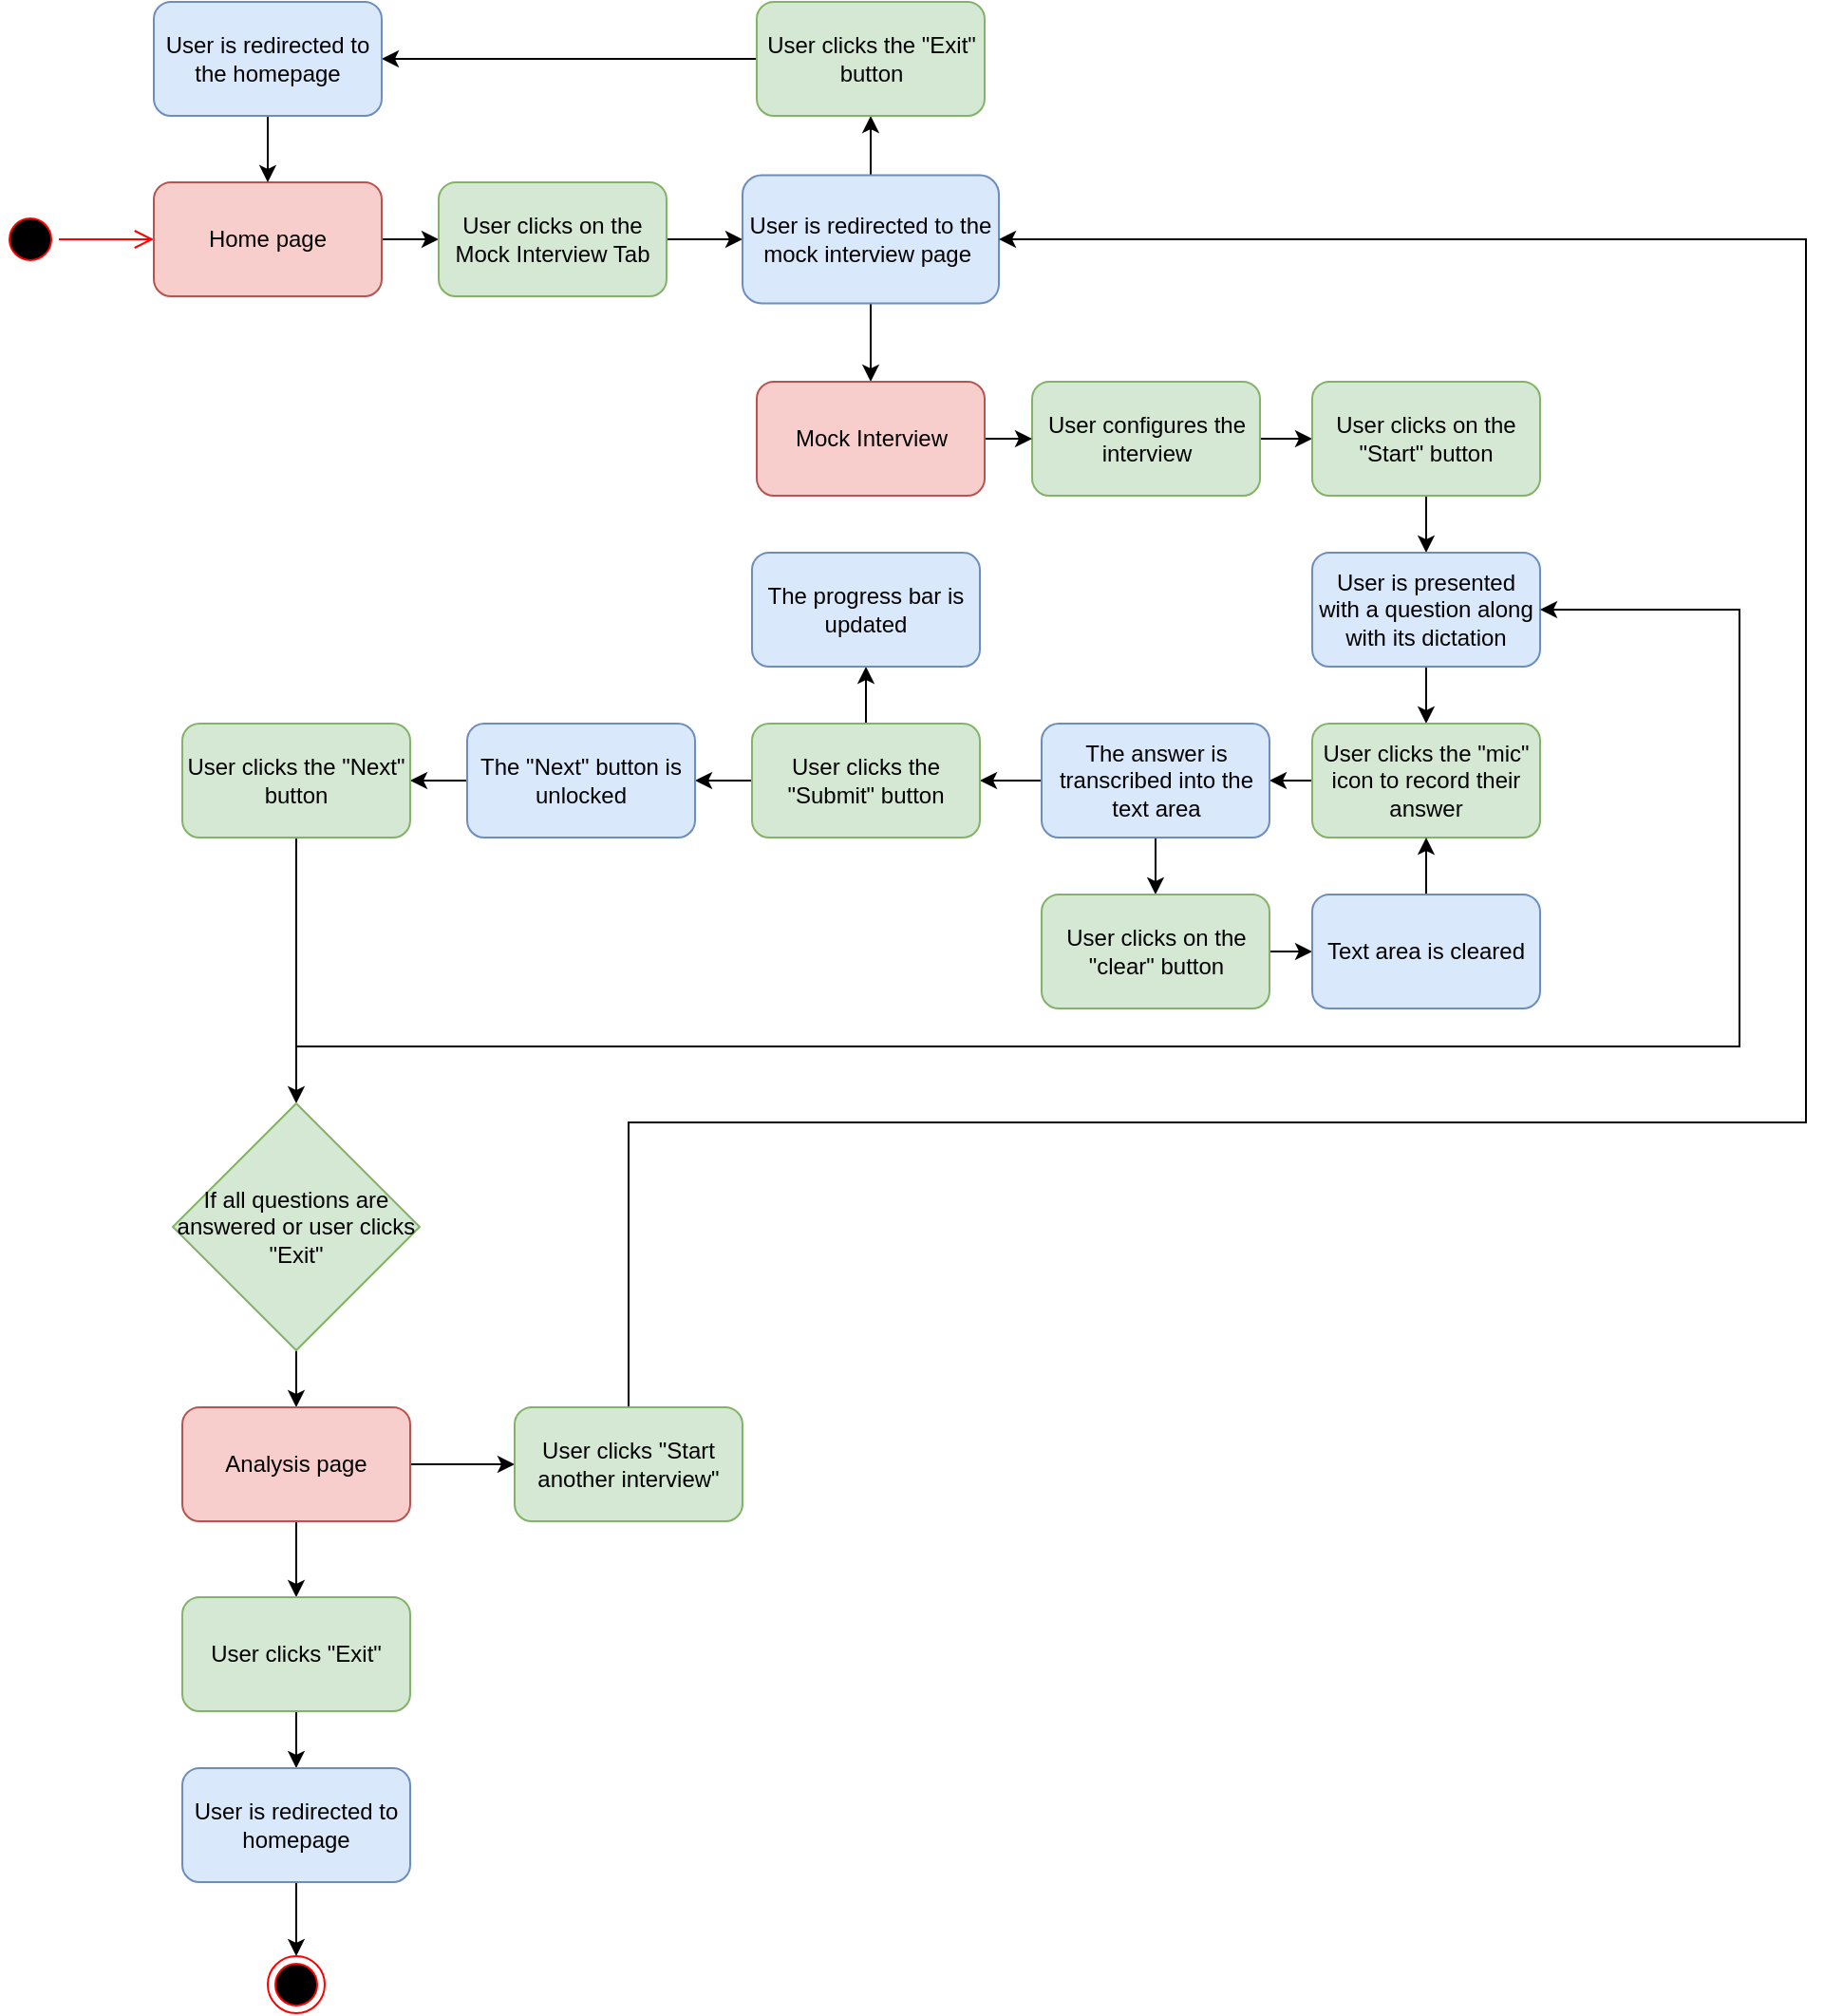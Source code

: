 <mxfile version="20.8.16" type="github">
  <diagram name="Page-1" id="x9zu-CrZsG_Vtn2YsHnC">
    <mxGraphModel dx="1677" dy="1107" grid="1" gridSize="10" guides="1" tooltips="1" connect="1" arrows="1" fold="1" page="1" pageScale="1" pageWidth="850" pageHeight="1100" math="0" shadow="0">
      <root>
        <mxCell id="0" />
        <mxCell id="1" parent="0" />
        <mxCell id="DqzweCVF3HqPzRRasIrE-1" value="" style="ellipse;html=1;shape=startState;fillColor=#000000;strokeColor=#ff0000;" vertex="1" parent="1">
          <mxGeometry x="50" y="640" width="30" height="30" as="geometry" />
        </mxCell>
        <mxCell id="DqzweCVF3HqPzRRasIrE-2" value="" style="edgeStyle=orthogonalEdgeStyle;html=1;verticalAlign=bottom;endArrow=open;endSize=8;strokeColor=#ff0000;rounded=0;" edge="1" source="DqzweCVF3HqPzRRasIrE-1" parent="1">
          <mxGeometry relative="1" as="geometry">
            <mxPoint x="130" y="655" as="targetPoint" />
          </mxGeometry>
        </mxCell>
        <mxCell id="DqzweCVF3HqPzRRasIrE-7" style="edgeStyle=orthogonalEdgeStyle;rounded=0;orthogonalLoop=1;jettySize=auto;html=1;entryX=0;entryY=0.5;entryDx=0;entryDy=0;" edge="1" parent="1" source="DqzweCVF3HqPzRRasIrE-5" target="DqzweCVF3HqPzRRasIrE-6">
          <mxGeometry relative="1" as="geometry" />
        </mxCell>
        <mxCell id="DqzweCVF3HqPzRRasIrE-5" value="Home page" style="rounded=1;whiteSpace=wrap;html=1;fillColor=#f8cecc;strokeColor=#b85450;" vertex="1" parent="1">
          <mxGeometry x="130" y="625" width="120" height="60" as="geometry" />
        </mxCell>
        <mxCell id="DqzweCVF3HqPzRRasIrE-8" style="edgeStyle=orthogonalEdgeStyle;rounded=0;orthogonalLoop=1;jettySize=auto;html=1;entryX=0;entryY=0.5;entryDx=0;entryDy=0;" edge="1" parent="1" source="DqzweCVF3HqPzRRasIrE-6" target="DqzweCVF3HqPzRRasIrE-10">
          <mxGeometry relative="1" as="geometry">
            <mxPoint x="500" y="655" as="targetPoint" />
          </mxGeometry>
        </mxCell>
        <mxCell id="DqzweCVF3HqPzRRasIrE-6" value="User clicks on the Mock Interview Tab" style="whiteSpace=wrap;html=1;fillColor=#d5e8d4;strokeColor=#82b366;rounded=1;" vertex="1" parent="1">
          <mxGeometry x="280" y="625" width="120" height="60" as="geometry" />
        </mxCell>
        <mxCell id="DqzweCVF3HqPzRRasIrE-13" style="edgeStyle=orthogonalEdgeStyle;rounded=0;orthogonalLoop=1;jettySize=auto;html=1;entryX=0.5;entryY=1;entryDx=0;entryDy=0;" edge="1" parent="1" source="DqzweCVF3HqPzRRasIrE-10" target="DqzweCVF3HqPzRRasIrE-14">
          <mxGeometry relative="1" as="geometry">
            <mxPoint x="585" y="560" as="targetPoint" />
          </mxGeometry>
        </mxCell>
        <mxCell id="DqzweCVF3HqPzRRasIrE-33" style="edgeStyle=orthogonalEdgeStyle;rounded=0;orthogonalLoop=1;jettySize=auto;html=1;entryX=0.5;entryY=0;entryDx=0;entryDy=0;" edge="1" parent="1" source="DqzweCVF3HqPzRRasIrE-10" target="DqzweCVF3HqPzRRasIrE-28">
          <mxGeometry relative="1" as="geometry" />
        </mxCell>
        <mxCell id="DqzweCVF3HqPzRRasIrE-10" value="User is redirected to the mock interview page&amp;nbsp;" style="rounded=1;whiteSpace=wrap;html=1;fillColor=#dae8fc;strokeColor=#6c8ebf;" vertex="1" parent="1">
          <mxGeometry x="440" y="621.25" width="135" height="67.5" as="geometry" />
        </mxCell>
        <mxCell id="DqzweCVF3HqPzRRasIrE-19" style="edgeStyle=orthogonalEdgeStyle;rounded=0;orthogonalLoop=1;jettySize=auto;html=1;entryX=0;entryY=0.5;entryDx=0;entryDy=0;" edge="1" parent="1" source="DqzweCVF3HqPzRRasIrE-11" target="DqzweCVF3HqPzRRasIrE-18">
          <mxGeometry relative="1" as="geometry" />
        </mxCell>
        <mxCell id="DqzweCVF3HqPzRRasIrE-11" value="User configures the interview" style="whiteSpace=wrap;html=1;fillColor=#d5e8d4;strokeColor=#82b366;rounded=1;" vertex="1" parent="1">
          <mxGeometry x="592.5" y="730" width="120" height="60" as="geometry" />
        </mxCell>
        <mxCell id="DqzweCVF3HqPzRRasIrE-16" value="" style="edgeStyle=orthogonalEdgeStyle;rounded=0;orthogonalLoop=1;jettySize=auto;html=1;" edge="1" parent="1" source="DqzweCVF3HqPzRRasIrE-14" target="DqzweCVF3HqPzRRasIrE-15">
          <mxGeometry relative="1" as="geometry" />
        </mxCell>
        <mxCell id="DqzweCVF3HqPzRRasIrE-14" value="User clicks the &quot;Exit&quot; button" style="rounded=1;whiteSpace=wrap;html=1;fillColor=#d5e8d4;strokeColor=#82b366;" vertex="1" parent="1">
          <mxGeometry x="447.5" y="530" width="120" height="60" as="geometry" />
        </mxCell>
        <mxCell id="DqzweCVF3HqPzRRasIrE-32" style="edgeStyle=orthogonalEdgeStyle;rounded=0;orthogonalLoop=1;jettySize=auto;html=1;entryX=0.5;entryY=0;entryDx=0;entryDy=0;" edge="1" parent="1" source="DqzweCVF3HqPzRRasIrE-15" target="DqzweCVF3HqPzRRasIrE-5">
          <mxGeometry relative="1" as="geometry" />
        </mxCell>
        <mxCell id="DqzweCVF3HqPzRRasIrE-15" value="User is redirected to the homepage" style="whiteSpace=wrap;html=1;fillColor=#dae8fc;strokeColor=#6c8ebf;rounded=1;" vertex="1" parent="1">
          <mxGeometry x="130" y="530" width="120" height="60" as="geometry" />
        </mxCell>
        <mxCell id="DqzweCVF3HqPzRRasIrE-20" style="edgeStyle=orthogonalEdgeStyle;rounded=0;orthogonalLoop=1;jettySize=auto;html=1;entryX=0.5;entryY=0;entryDx=0;entryDy=0;" edge="1" parent="1" source="DqzweCVF3HqPzRRasIrE-18" target="DqzweCVF3HqPzRRasIrE-21">
          <mxGeometry relative="1" as="geometry">
            <mxPoint x="880" y="865" as="targetPoint" />
          </mxGeometry>
        </mxCell>
        <mxCell id="DqzweCVF3HqPzRRasIrE-18" value="User clicks on the &quot;Start&quot; button" style="rounded=1;whiteSpace=wrap;html=1;fillColor=#d5e8d4;strokeColor=#82b366;" vertex="1" parent="1">
          <mxGeometry x="740" y="730" width="120" height="60" as="geometry" />
        </mxCell>
        <mxCell id="DqzweCVF3HqPzRRasIrE-23" style="edgeStyle=orthogonalEdgeStyle;rounded=0;orthogonalLoop=1;jettySize=auto;html=1;entryX=0.5;entryY=0;entryDx=0;entryDy=0;" edge="1" parent="1" source="DqzweCVF3HqPzRRasIrE-21" target="DqzweCVF3HqPzRRasIrE-22">
          <mxGeometry relative="1" as="geometry" />
        </mxCell>
        <mxCell id="DqzweCVF3HqPzRRasIrE-21" value="User is presented with a question along with its dictation" style="rounded=1;whiteSpace=wrap;html=1;fillColor=#dae8fc;strokeColor=#6c8ebf;" vertex="1" parent="1">
          <mxGeometry x="740" y="820" width="120" height="60" as="geometry" />
        </mxCell>
        <mxCell id="DqzweCVF3HqPzRRasIrE-25" style="edgeStyle=orthogonalEdgeStyle;rounded=0;orthogonalLoop=1;jettySize=auto;html=1;entryX=1;entryY=0.5;entryDx=0;entryDy=0;" edge="1" parent="1" source="DqzweCVF3HqPzRRasIrE-22" target="DqzweCVF3HqPzRRasIrE-24">
          <mxGeometry relative="1" as="geometry" />
        </mxCell>
        <mxCell id="DqzweCVF3HqPzRRasIrE-22" value="User clicks the &quot;mic&quot; icon to record their answer" style="rounded=1;whiteSpace=wrap;html=1;fillColor=#d5e8d4;strokeColor=#82b366;" vertex="1" parent="1">
          <mxGeometry x="740" y="910" width="120" height="60" as="geometry" />
        </mxCell>
        <mxCell id="DqzweCVF3HqPzRRasIrE-27" style="edgeStyle=orthogonalEdgeStyle;rounded=0;orthogonalLoop=1;jettySize=auto;html=1;entryX=0.5;entryY=0;entryDx=0;entryDy=0;" edge="1" parent="1" source="DqzweCVF3HqPzRRasIrE-24" target="DqzweCVF3HqPzRRasIrE-26">
          <mxGeometry relative="1" as="geometry" />
        </mxCell>
        <mxCell id="DqzweCVF3HqPzRRasIrE-36" style="edgeStyle=orthogonalEdgeStyle;rounded=0;orthogonalLoop=1;jettySize=auto;html=1;" edge="1" parent="1" source="DqzweCVF3HqPzRRasIrE-24" target="DqzweCVF3HqPzRRasIrE-35">
          <mxGeometry relative="1" as="geometry" />
        </mxCell>
        <mxCell id="DqzweCVF3HqPzRRasIrE-24" value="The answer is transcribed into the text area" style="rounded=1;whiteSpace=wrap;html=1;fillColor=#dae8fc;strokeColor=#6c8ebf;" vertex="1" parent="1">
          <mxGeometry x="597.5" y="910" width="120" height="60" as="geometry" />
        </mxCell>
        <mxCell id="DqzweCVF3HqPzRRasIrE-38" style="edgeStyle=orthogonalEdgeStyle;rounded=0;orthogonalLoop=1;jettySize=auto;html=1;entryX=0;entryY=0.5;entryDx=0;entryDy=0;" edge="1" parent="1" source="DqzweCVF3HqPzRRasIrE-26" target="DqzweCVF3HqPzRRasIrE-37">
          <mxGeometry relative="1" as="geometry" />
        </mxCell>
        <mxCell id="DqzweCVF3HqPzRRasIrE-26" value="User clicks on the &quot;clear&quot; button" style="rounded=1;whiteSpace=wrap;html=1;fillColor=#d5e8d4;strokeColor=#82b366;" vertex="1" parent="1">
          <mxGeometry x="597.5" y="1000" width="120" height="60" as="geometry" />
        </mxCell>
        <mxCell id="DqzweCVF3HqPzRRasIrE-31" style="edgeStyle=orthogonalEdgeStyle;rounded=0;orthogonalLoop=1;jettySize=auto;html=1;entryX=0;entryY=0.5;entryDx=0;entryDy=0;" edge="1" parent="1" source="DqzweCVF3HqPzRRasIrE-28" target="DqzweCVF3HqPzRRasIrE-11">
          <mxGeometry relative="1" as="geometry" />
        </mxCell>
        <mxCell id="DqzweCVF3HqPzRRasIrE-28" value="Mock Interview" style="rounded=1;whiteSpace=wrap;html=1;fillColor=#f8cecc;strokeColor=#b85450;" vertex="1" parent="1">
          <mxGeometry x="447.5" y="730" width="120" height="60" as="geometry" />
        </mxCell>
        <mxCell id="DqzweCVF3HqPzRRasIrE-41" value="" style="edgeStyle=orthogonalEdgeStyle;rounded=0;orthogonalLoop=1;jettySize=auto;html=1;" edge="1" parent="1" source="DqzweCVF3HqPzRRasIrE-35" target="DqzweCVF3HqPzRRasIrE-40">
          <mxGeometry relative="1" as="geometry" />
        </mxCell>
        <mxCell id="DqzweCVF3HqPzRRasIrE-45" style="edgeStyle=orthogonalEdgeStyle;rounded=0;orthogonalLoop=1;jettySize=auto;html=1;entryX=0.5;entryY=1;entryDx=0;entryDy=0;" edge="1" parent="1" source="DqzweCVF3HqPzRRasIrE-35" target="DqzweCVF3HqPzRRasIrE-44">
          <mxGeometry relative="1" as="geometry" />
        </mxCell>
        <mxCell id="DqzweCVF3HqPzRRasIrE-35" value="User clicks the &quot;Submit&quot; button" style="rounded=1;whiteSpace=wrap;html=1;fillColor=#d5e8d4;strokeColor=#82b366;" vertex="1" parent="1">
          <mxGeometry x="445" y="910" width="120" height="60" as="geometry" />
        </mxCell>
        <mxCell id="DqzweCVF3HqPzRRasIrE-39" style="edgeStyle=orthogonalEdgeStyle;rounded=0;orthogonalLoop=1;jettySize=auto;html=1;entryX=0.5;entryY=1;entryDx=0;entryDy=0;" edge="1" parent="1" source="DqzweCVF3HqPzRRasIrE-37" target="DqzweCVF3HqPzRRasIrE-22">
          <mxGeometry relative="1" as="geometry" />
        </mxCell>
        <mxCell id="DqzweCVF3HqPzRRasIrE-37" value="Text area is cleared" style="rounded=1;whiteSpace=wrap;html=1;fillColor=#dae8fc;strokeColor=#6c8ebf;" vertex="1" parent="1">
          <mxGeometry x="740" y="1000" width="120" height="60" as="geometry" />
        </mxCell>
        <mxCell id="DqzweCVF3HqPzRRasIrE-43" style="edgeStyle=orthogonalEdgeStyle;rounded=0;orthogonalLoop=1;jettySize=auto;html=1;" edge="1" parent="1" source="DqzweCVF3HqPzRRasIrE-40" target="DqzweCVF3HqPzRRasIrE-42">
          <mxGeometry relative="1" as="geometry" />
        </mxCell>
        <mxCell id="DqzweCVF3HqPzRRasIrE-40" value="The &quot;Next&quot; button is unlocked" style="whiteSpace=wrap;html=1;fillColor=#dae8fc;strokeColor=#6c8ebf;rounded=1;" vertex="1" parent="1">
          <mxGeometry x="295" y="910" width="120" height="60" as="geometry" />
        </mxCell>
        <mxCell id="DqzweCVF3HqPzRRasIrE-46" style="edgeStyle=orthogonalEdgeStyle;rounded=0;orthogonalLoop=1;jettySize=auto;html=1;entryX=1;entryY=0.5;entryDx=0;entryDy=0;" edge="1" parent="1" source="DqzweCVF3HqPzRRasIrE-42" target="DqzweCVF3HqPzRRasIrE-21">
          <mxGeometry relative="1" as="geometry">
            <mxPoint x="965" y="790" as="targetPoint" />
            <Array as="points">
              <mxPoint x="205" y="1080" />
              <mxPoint x="965" y="1080" />
              <mxPoint x="965" y="850" />
            </Array>
          </mxGeometry>
        </mxCell>
        <mxCell id="DqzweCVF3HqPzRRasIrE-52" style="edgeStyle=orthogonalEdgeStyle;rounded=0;orthogonalLoop=1;jettySize=auto;html=1;entryX=0.5;entryY=0;entryDx=0;entryDy=0;" edge="1" parent="1" source="DqzweCVF3HqPzRRasIrE-42" target="DqzweCVF3HqPzRRasIrE-53">
          <mxGeometry relative="1" as="geometry">
            <mxPoint x="205" y="1240" as="targetPoint" />
          </mxGeometry>
        </mxCell>
        <mxCell id="DqzweCVF3HqPzRRasIrE-42" value="User clicks the &quot;Next&quot; button" style="rounded=1;whiteSpace=wrap;html=1;fillColor=#d5e8d4;strokeColor=#82b366;" vertex="1" parent="1">
          <mxGeometry x="145" y="910" width="120" height="60" as="geometry" />
        </mxCell>
        <mxCell id="DqzweCVF3HqPzRRasIrE-44" value="The progress bar is updated" style="rounded=1;whiteSpace=wrap;html=1;fillColor=#dae8fc;strokeColor=#6c8ebf;" vertex="1" parent="1">
          <mxGeometry x="445" y="820" width="120" height="60" as="geometry" />
        </mxCell>
        <mxCell id="DqzweCVF3HqPzRRasIrE-55" style="edgeStyle=orthogonalEdgeStyle;rounded=0;orthogonalLoop=1;jettySize=auto;html=1;entryX=0.5;entryY=0;entryDx=0;entryDy=0;" edge="1" parent="1" source="DqzweCVF3HqPzRRasIrE-53" target="DqzweCVF3HqPzRRasIrE-54">
          <mxGeometry relative="1" as="geometry" />
        </mxCell>
        <mxCell id="DqzweCVF3HqPzRRasIrE-53" value="If all questions are answered or user clicks &quot;Exit&quot;" style="rhombus;whiteSpace=wrap;html=1;fillColor=#d5e8d4;strokeColor=#82b366;" vertex="1" parent="1">
          <mxGeometry x="140" y="1110" width="130" height="130" as="geometry" />
        </mxCell>
        <mxCell id="DqzweCVF3HqPzRRasIrE-58" style="edgeStyle=orthogonalEdgeStyle;rounded=0;orthogonalLoop=1;jettySize=auto;html=1;entryX=0;entryY=0.5;entryDx=0;entryDy=0;" edge="1" parent="1" source="DqzweCVF3HqPzRRasIrE-54" target="DqzweCVF3HqPzRRasIrE-56">
          <mxGeometry relative="1" as="geometry" />
        </mxCell>
        <mxCell id="DqzweCVF3HqPzRRasIrE-61" style="edgeStyle=orthogonalEdgeStyle;rounded=0;orthogonalLoop=1;jettySize=auto;html=1;entryX=0.5;entryY=0;entryDx=0;entryDy=0;" edge="1" parent="1" source="DqzweCVF3HqPzRRasIrE-54" target="DqzweCVF3HqPzRRasIrE-60">
          <mxGeometry relative="1" as="geometry" />
        </mxCell>
        <mxCell id="DqzweCVF3HqPzRRasIrE-54" value="Analysis page" style="rounded=1;whiteSpace=wrap;html=1;fillColor=#f8cecc;strokeColor=#b85450;" vertex="1" parent="1">
          <mxGeometry x="145" y="1270" width="120" height="60" as="geometry" />
        </mxCell>
        <mxCell id="DqzweCVF3HqPzRRasIrE-57" style="edgeStyle=orthogonalEdgeStyle;rounded=0;orthogonalLoop=1;jettySize=auto;html=1;entryX=1;entryY=0.5;entryDx=0;entryDy=0;" edge="1" parent="1" source="DqzweCVF3HqPzRRasIrE-56" target="DqzweCVF3HqPzRRasIrE-10">
          <mxGeometry relative="1" as="geometry">
            <Array as="points">
              <mxPoint x="380" y="1120" />
              <mxPoint x="1000" y="1120" />
              <mxPoint x="1000" y="655" />
            </Array>
          </mxGeometry>
        </mxCell>
        <mxCell id="DqzweCVF3HqPzRRasIrE-56" value="User clicks &quot;Start another interview&quot;" style="rounded=1;whiteSpace=wrap;html=1;fillColor=#d5e8d4;strokeColor=#82b366;" vertex="1" parent="1">
          <mxGeometry x="320" y="1270" width="120" height="60" as="geometry" />
        </mxCell>
        <mxCell id="DqzweCVF3HqPzRRasIrE-65" style="edgeStyle=orthogonalEdgeStyle;rounded=0;orthogonalLoop=1;jettySize=auto;html=1;" edge="1" parent="1" source="DqzweCVF3HqPzRRasIrE-60" target="DqzweCVF3HqPzRRasIrE-64">
          <mxGeometry relative="1" as="geometry" />
        </mxCell>
        <mxCell id="DqzweCVF3HqPzRRasIrE-60" value="User clicks &quot;Exit&quot;" style="rounded=1;whiteSpace=wrap;html=1;fillColor=#d5e8d4;strokeColor=#82b366;" vertex="1" parent="1">
          <mxGeometry x="145" y="1370" width="120" height="60" as="geometry" />
        </mxCell>
        <mxCell id="DqzweCVF3HqPzRRasIrE-67" style="edgeStyle=orthogonalEdgeStyle;rounded=0;orthogonalLoop=1;jettySize=auto;html=1;entryX=0.5;entryY=0;entryDx=0;entryDy=0;" edge="1" parent="1" source="DqzweCVF3HqPzRRasIrE-64" target="DqzweCVF3HqPzRRasIrE-66">
          <mxGeometry relative="1" as="geometry" />
        </mxCell>
        <mxCell id="DqzweCVF3HqPzRRasIrE-64" value="User is redirected to homepage" style="rounded=1;whiteSpace=wrap;html=1;fillColor=#dae8fc;strokeColor=#6c8ebf;" vertex="1" parent="1">
          <mxGeometry x="145" y="1460" width="120" height="60" as="geometry" />
        </mxCell>
        <mxCell id="DqzweCVF3HqPzRRasIrE-66" value="" style="ellipse;html=1;shape=endState;fillColor=#000000;strokeColor=#ff0000;" vertex="1" parent="1">
          <mxGeometry x="190" y="1559" width="30" height="30" as="geometry" />
        </mxCell>
      </root>
    </mxGraphModel>
  </diagram>
</mxfile>
